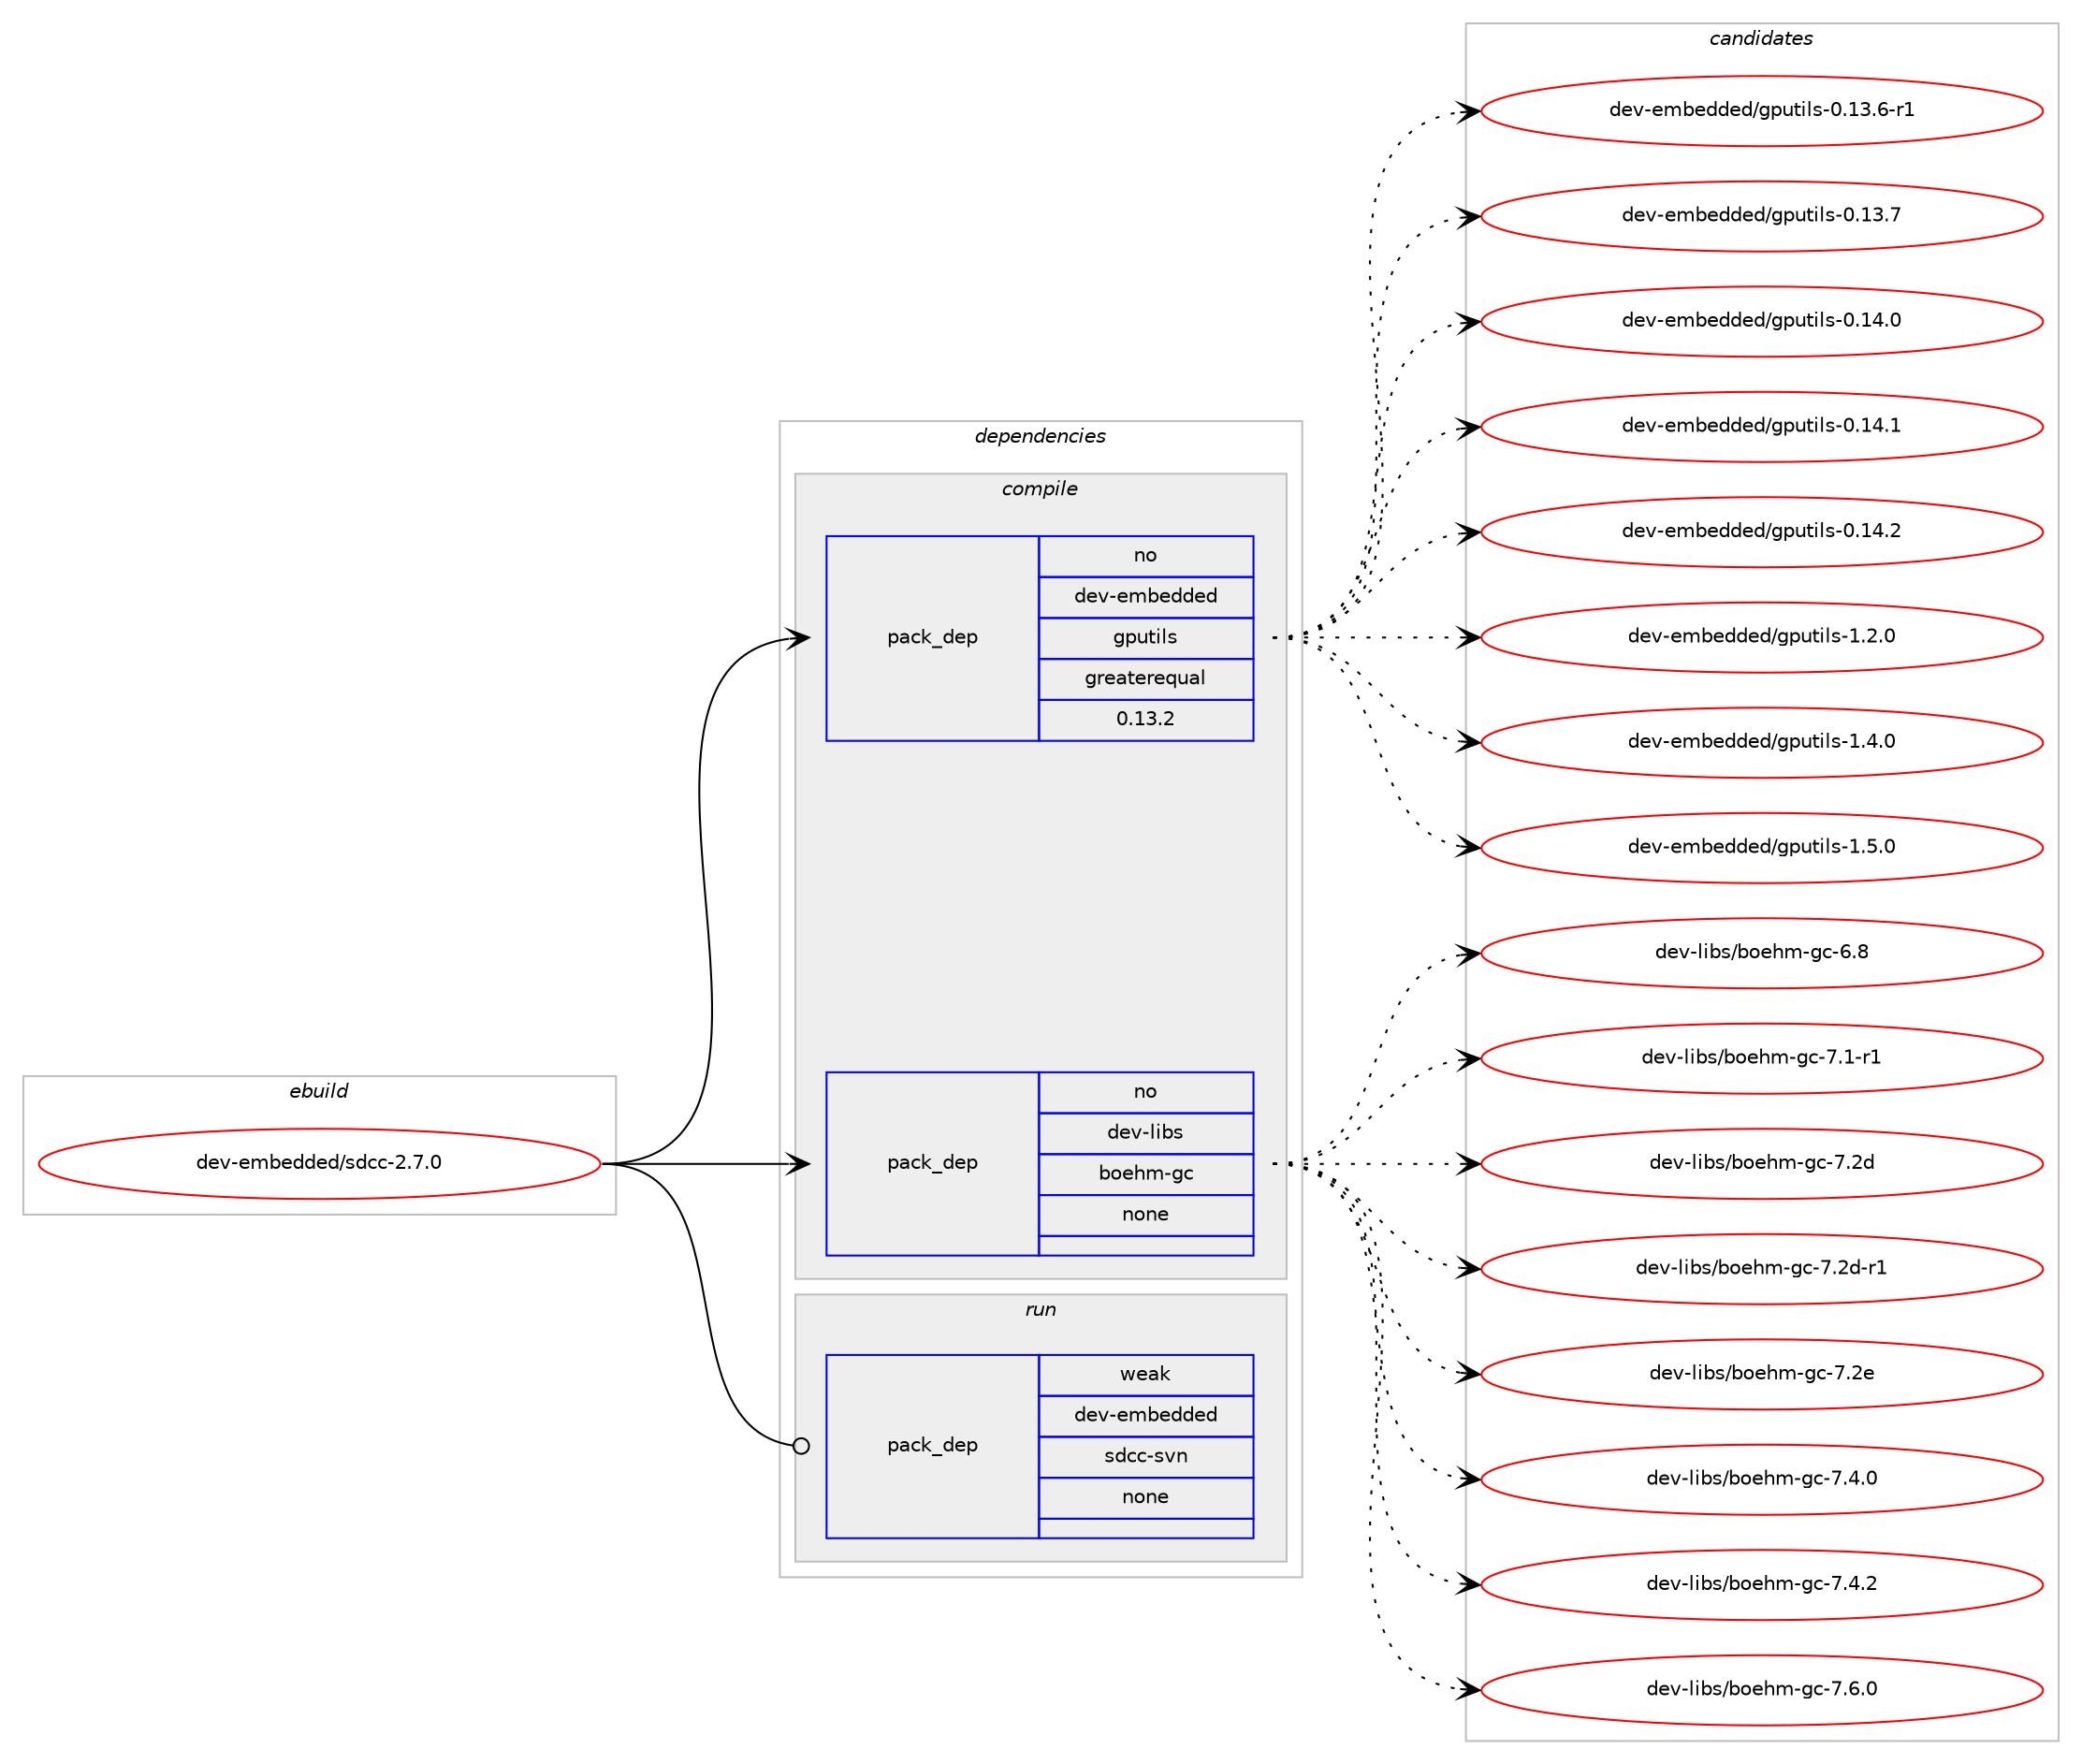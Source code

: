 digraph prolog {

# *************
# Graph options
# *************

newrank=true;
concentrate=true;
compound=true;
graph [rankdir=LR,fontname=Helvetica,fontsize=10,ranksep=1.5];#, ranksep=2.5, nodesep=0.2];
edge  [arrowhead=vee];
node  [fontname=Helvetica,fontsize=10];

# **********
# The ebuild
# **********

subgraph cluster_leftcol {
color=gray;
rank=same;
label=<<i>ebuild</i>>;
id [label="dev-embedded/sdcc-2.7.0", color=red, width=4, href="../dev-embedded/sdcc-2.7.0.svg"];
}

# ****************
# The dependencies
# ****************

subgraph cluster_midcol {
color=gray;
label=<<i>dependencies</i>>;
subgraph cluster_compile {
fillcolor="#eeeeee";
style=filled;
label=<<i>compile</i>>;
subgraph pack52930 {
dependency72093 [label=<<TABLE BORDER="0" CELLBORDER="1" CELLSPACING="0" CELLPADDING="4" WIDTH="220"><TR><TD ROWSPAN="6" CELLPADDING="30">pack_dep</TD></TR><TR><TD WIDTH="110">no</TD></TR><TR><TD>dev-embedded</TD></TR><TR><TD>gputils</TD></TR><TR><TD>greaterequal</TD></TR><TR><TD>0.13.2</TD></TR></TABLE>>, shape=none, color=blue];
}
id:e -> dependency72093:w [weight=20,style="solid",arrowhead="vee"];
subgraph pack52931 {
dependency72094 [label=<<TABLE BORDER="0" CELLBORDER="1" CELLSPACING="0" CELLPADDING="4" WIDTH="220"><TR><TD ROWSPAN="6" CELLPADDING="30">pack_dep</TD></TR><TR><TD WIDTH="110">no</TD></TR><TR><TD>dev-libs</TD></TR><TR><TD>boehm-gc</TD></TR><TR><TD>none</TD></TR><TR><TD></TD></TR></TABLE>>, shape=none, color=blue];
}
id:e -> dependency72094:w [weight=20,style="solid",arrowhead="vee"];
}
subgraph cluster_compileandrun {
fillcolor="#eeeeee";
style=filled;
label=<<i>compile and run</i>>;
}
subgraph cluster_run {
fillcolor="#eeeeee";
style=filled;
label=<<i>run</i>>;
subgraph pack52932 {
dependency72095 [label=<<TABLE BORDER="0" CELLBORDER="1" CELLSPACING="0" CELLPADDING="4" WIDTH="220"><TR><TD ROWSPAN="6" CELLPADDING="30">pack_dep</TD></TR><TR><TD WIDTH="110">weak</TD></TR><TR><TD>dev-embedded</TD></TR><TR><TD>sdcc-svn</TD></TR><TR><TD>none</TD></TR><TR><TD></TD></TR></TABLE>>, shape=none, color=blue];
}
id:e -> dependency72095:w [weight=20,style="solid",arrowhead="odot"];
}
}

# **************
# The candidates
# **************

subgraph cluster_choices {
rank=same;
color=gray;
label=<<i>candidates</i>>;

subgraph choice52930 {
color=black;
nodesep=1;
choice100101118451011099810110010010110047103112117116105108115454846495146544511449 [label="dev-embedded/gputils-0.13.6-r1", color=red, width=4,href="../dev-embedded/gputils-0.13.6-r1.svg"];
choice10010111845101109981011001001011004710311211711610510811545484649514655 [label="dev-embedded/gputils-0.13.7", color=red, width=4,href="../dev-embedded/gputils-0.13.7.svg"];
choice10010111845101109981011001001011004710311211711610510811545484649524648 [label="dev-embedded/gputils-0.14.0", color=red, width=4,href="../dev-embedded/gputils-0.14.0.svg"];
choice10010111845101109981011001001011004710311211711610510811545484649524649 [label="dev-embedded/gputils-0.14.1", color=red, width=4,href="../dev-embedded/gputils-0.14.1.svg"];
choice10010111845101109981011001001011004710311211711610510811545484649524650 [label="dev-embedded/gputils-0.14.2", color=red, width=4,href="../dev-embedded/gputils-0.14.2.svg"];
choice100101118451011099810110010010110047103112117116105108115454946504648 [label="dev-embedded/gputils-1.2.0", color=red, width=4,href="../dev-embedded/gputils-1.2.0.svg"];
choice100101118451011099810110010010110047103112117116105108115454946524648 [label="dev-embedded/gputils-1.4.0", color=red, width=4,href="../dev-embedded/gputils-1.4.0.svg"];
choice100101118451011099810110010010110047103112117116105108115454946534648 [label="dev-embedded/gputils-1.5.0", color=red, width=4,href="../dev-embedded/gputils-1.5.0.svg"];
dependency72093:e -> choice100101118451011099810110010010110047103112117116105108115454846495146544511449:w [style=dotted,weight="100"];
dependency72093:e -> choice10010111845101109981011001001011004710311211711610510811545484649514655:w [style=dotted,weight="100"];
dependency72093:e -> choice10010111845101109981011001001011004710311211711610510811545484649524648:w [style=dotted,weight="100"];
dependency72093:e -> choice10010111845101109981011001001011004710311211711610510811545484649524649:w [style=dotted,weight="100"];
dependency72093:e -> choice10010111845101109981011001001011004710311211711610510811545484649524650:w [style=dotted,weight="100"];
dependency72093:e -> choice100101118451011099810110010010110047103112117116105108115454946504648:w [style=dotted,weight="100"];
dependency72093:e -> choice100101118451011099810110010010110047103112117116105108115454946524648:w [style=dotted,weight="100"];
dependency72093:e -> choice100101118451011099810110010010110047103112117116105108115454946534648:w [style=dotted,weight="100"];
}
subgraph choice52931 {
color=black;
nodesep=1;
choice10010111845108105981154798111101104109451039945544656 [label="dev-libs/boehm-gc-6.8", color=red, width=4,href="../dev-libs/boehm-gc-6.8.svg"];
choice100101118451081059811547981111011041094510399455546494511449 [label="dev-libs/boehm-gc-7.1-r1", color=red, width=4,href="../dev-libs/boehm-gc-7.1-r1.svg"];
choice10010111845108105981154798111101104109451039945554650100 [label="dev-libs/boehm-gc-7.2d", color=red, width=4,href="../dev-libs/boehm-gc-7.2d.svg"];
choice100101118451081059811547981111011041094510399455546501004511449 [label="dev-libs/boehm-gc-7.2d-r1", color=red, width=4,href="../dev-libs/boehm-gc-7.2d-r1.svg"];
choice10010111845108105981154798111101104109451039945554650101 [label="dev-libs/boehm-gc-7.2e", color=red, width=4,href="../dev-libs/boehm-gc-7.2e.svg"];
choice100101118451081059811547981111011041094510399455546524648 [label="dev-libs/boehm-gc-7.4.0", color=red, width=4,href="../dev-libs/boehm-gc-7.4.0.svg"];
choice100101118451081059811547981111011041094510399455546524650 [label="dev-libs/boehm-gc-7.4.2", color=red, width=4,href="../dev-libs/boehm-gc-7.4.2.svg"];
choice100101118451081059811547981111011041094510399455546544648 [label="dev-libs/boehm-gc-7.6.0", color=red, width=4,href="../dev-libs/boehm-gc-7.6.0.svg"];
dependency72094:e -> choice10010111845108105981154798111101104109451039945544656:w [style=dotted,weight="100"];
dependency72094:e -> choice100101118451081059811547981111011041094510399455546494511449:w [style=dotted,weight="100"];
dependency72094:e -> choice10010111845108105981154798111101104109451039945554650100:w [style=dotted,weight="100"];
dependency72094:e -> choice100101118451081059811547981111011041094510399455546501004511449:w [style=dotted,weight="100"];
dependency72094:e -> choice10010111845108105981154798111101104109451039945554650101:w [style=dotted,weight="100"];
dependency72094:e -> choice100101118451081059811547981111011041094510399455546524648:w [style=dotted,weight="100"];
dependency72094:e -> choice100101118451081059811547981111011041094510399455546524650:w [style=dotted,weight="100"];
dependency72094:e -> choice100101118451081059811547981111011041094510399455546544648:w [style=dotted,weight="100"];
}
subgraph choice52932 {
color=black;
nodesep=1;
}
}

}
